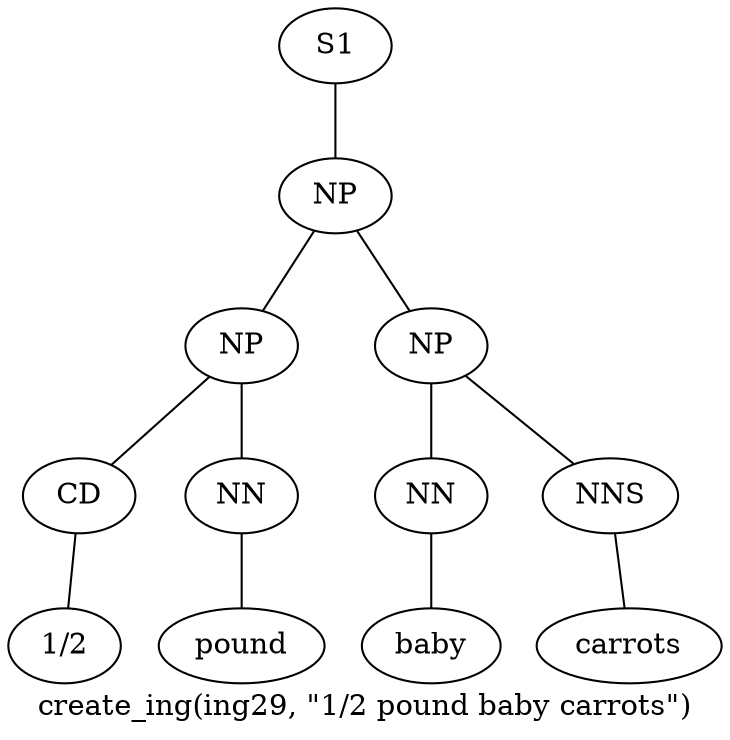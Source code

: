 graph SyntaxGraph {
	label = "create_ing(ing29, \"1/2 pound baby carrots\")";
	Node0 [label="S1"];
	Node1 [label="NP"];
	Node2 [label="NP"];
	Node3 [label="CD"];
	Node4 [label="1/2"];
	Node5 [label="NN"];
	Node6 [label="pound"];
	Node7 [label="NP"];
	Node8 [label="NN"];
	Node9 [label="baby"];
	Node10 [label="NNS"];
	Node11 [label="carrots"];

	Node0 -- Node1;
	Node1 -- Node2;
	Node1 -- Node7;
	Node2 -- Node3;
	Node2 -- Node5;
	Node3 -- Node4;
	Node5 -- Node6;
	Node7 -- Node8;
	Node7 -- Node10;
	Node8 -- Node9;
	Node10 -- Node11;
}